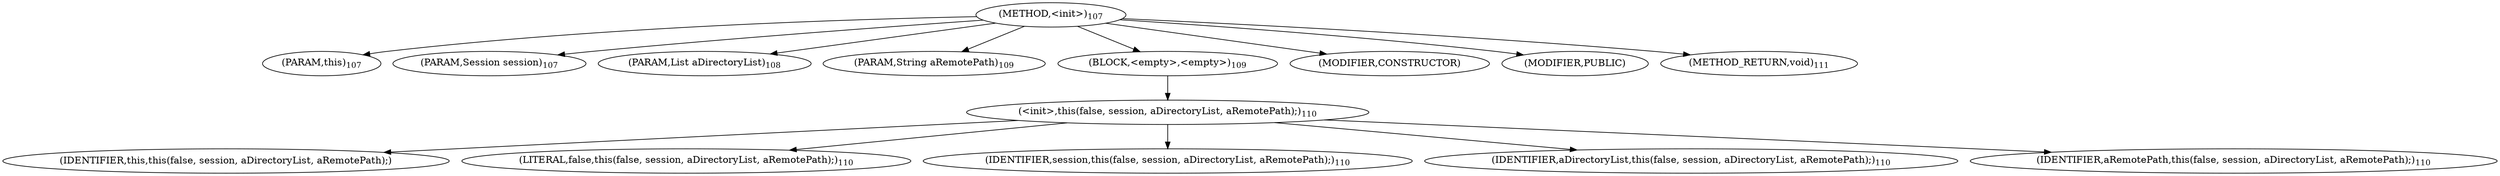 digraph "&lt;init&gt;" {  
"116" [label = <(METHOD,&lt;init&gt;)<SUB>107</SUB>> ]
"15" [label = <(PARAM,this)<SUB>107</SUB>> ]
"117" [label = <(PARAM,Session session)<SUB>107</SUB>> ]
"118" [label = <(PARAM,List aDirectoryList)<SUB>108</SUB>> ]
"119" [label = <(PARAM,String aRemotePath)<SUB>109</SUB>> ]
"120" [label = <(BLOCK,&lt;empty&gt;,&lt;empty&gt;)<SUB>109</SUB>> ]
"121" [label = <(&lt;init&gt;,this(false, session, aDirectoryList, aRemotePath);)<SUB>110</SUB>> ]
"14" [label = <(IDENTIFIER,this,this(false, session, aDirectoryList, aRemotePath);)> ]
"122" [label = <(LITERAL,false,this(false, session, aDirectoryList, aRemotePath);)<SUB>110</SUB>> ]
"123" [label = <(IDENTIFIER,session,this(false, session, aDirectoryList, aRemotePath);)<SUB>110</SUB>> ]
"124" [label = <(IDENTIFIER,aDirectoryList,this(false, session, aDirectoryList, aRemotePath);)<SUB>110</SUB>> ]
"125" [label = <(IDENTIFIER,aRemotePath,this(false, session, aDirectoryList, aRemotePath);)<SUB>110</SUB>> ]
"126" [label = <(MODIFIER,CONSTRUCTOR)> ]
"127" [label = <(MODIFIER,PUBLIC)> ]
"128" [label = <(METHOD_RETURN,void)<SUB>111</SUB>> ]
  "116" -> "15" 
  "116" -> "117" 
  "116" -> "118" 
  "116" -> "119" 
  "116" -> "120" 
  "116" -> "126" 
  "116" -> "127" 
  "116" -> "128" 
  "120" -> "121" 
  "121" -> "14" 
  "121" -> "122" 
  "121" -> "123" 
  "121" -> "124" 
  "121" -> "125" 
}
